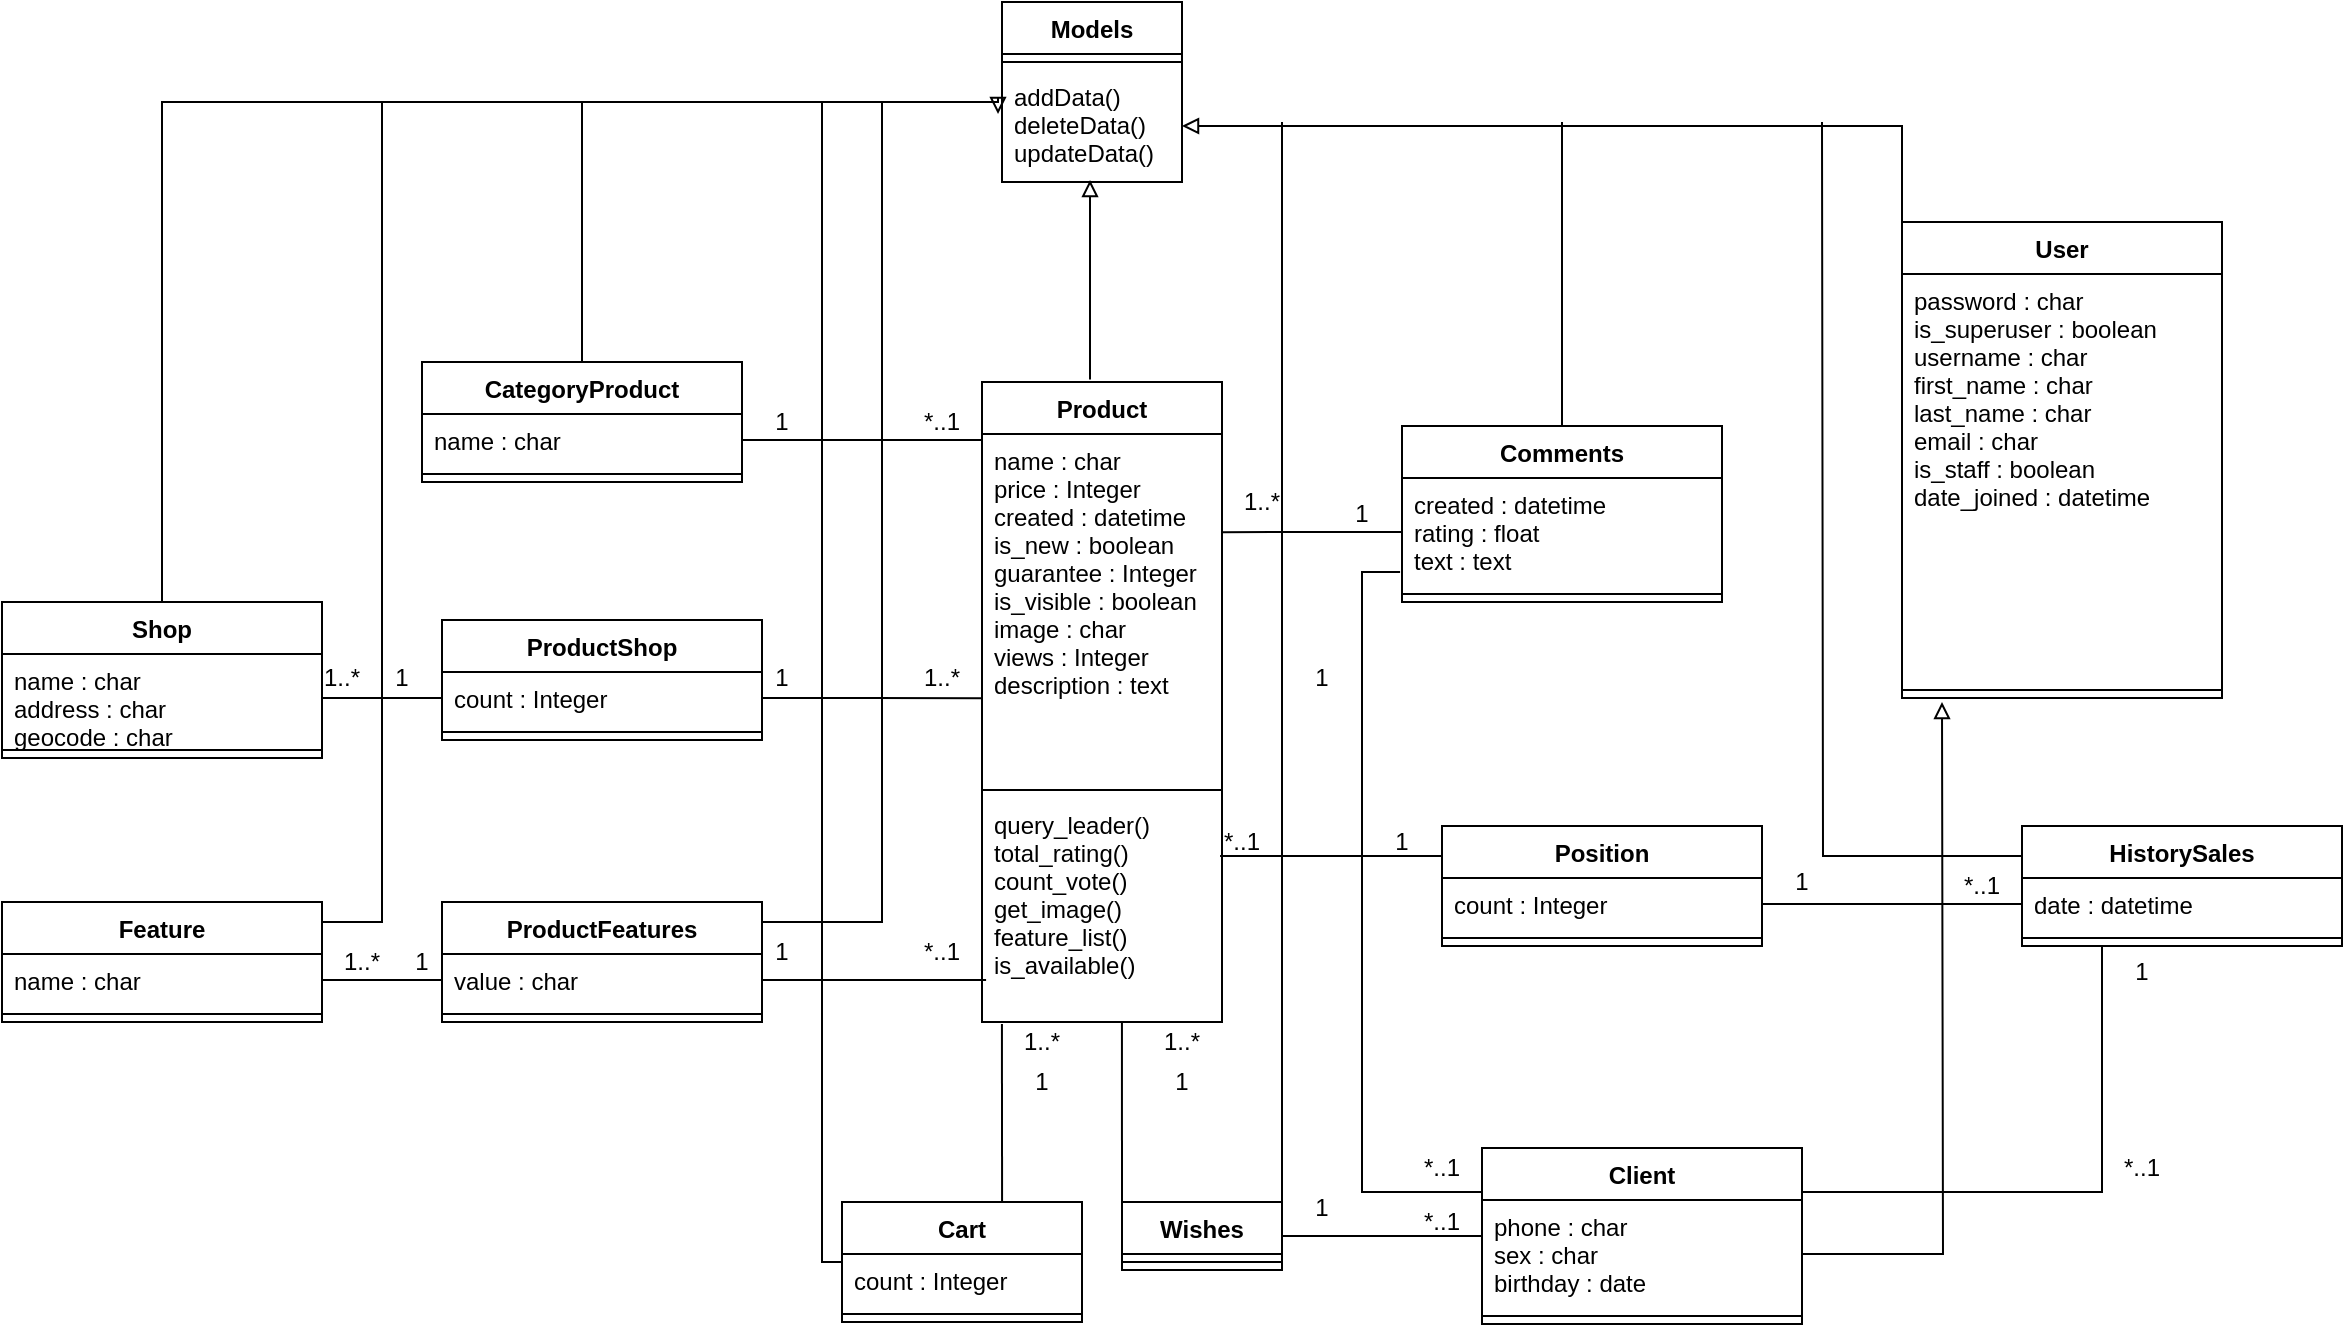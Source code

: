 <mxfile version="13.9.7" type="device"><diagram id="bhKoWs9kE6bQ-dJHyqS0" name="Page-1"><mxGraphModel dx="1689" dy="482" grid="1" gridSize="10" guides="1" tooltips="1" connect="1" arrows="1" fold="1" page="1" pageScale="1" pageWidth="827" pageHeight="1169" math="0" shadow="0"><root><mxCell id="0"/><mxCell id="1" parent="0"/><mxCell id="EFkKso5Thhe0uyuk5hUD-1" value="Models&#10;" style="swimlane;fontStyle=1;align=center;verticalAlign=top;childLayout=stackLayout;horizontal=1;startSize=26;horizontalStack=0;resizeParent=1;resizeParentMax=0;resizeLast=0;collapsible=1;marginBottom=0;" vertex="1" parent="1"><mxGeometry x="340" y="100" width="90" height="90" as="geometry"/></mxCell><mxCell id="EFkKso5Thhe0uyuk5hUD-3" value="" style="line;strokeWidth=1;fillColor=none;align=left;verticalAlign=middle;spacingTop=-1;spacingLeft=3;spacingRight=3;rotatable=0;labelPosition=right;points=[];portConstraint=eastwest;" vertex="1" parent="EFkKso5Thhe0uyuk5hUD-1"><mxGeometry y="26" width="90" height="8" as="geometry"/></mxCell><mxCell id="EFkKso5Thhe0uyuk5hUD-4" value="addData()&#10;deleteData()&#10;updateData()" style="text;strokeColor=none;fillColor=none;align=left;verticalAlign=top;spacingLeft=4;spacingRight=4;overflow=hidden;rotatable=0;points=[[0,0.5],[1,0.5]];portConstraint=eastwest;" vertex="1" parent="EFkKso5Thhe0uyuk5hUD-1"><mxGeometry y="34" width="90" height="56" as="geometry"/></mxCell><mxCell id="EFkKso5Thhe0uyuk5hUD-5" value="Product" style="swimlane;fontStyle=1;align=center;verticalAlign=top;childLayout=stackLayout;horizontal=1;startSize=26;horizontalStack=0;resizeParent=1;resizeParentMax=0;resizeLast=0;collapsible=1;marginBottom=0;" vertex="1" parent="1"><mxGeometry x="330" y="290" width="120" height="320" as="geometry"/></mxCell><mxCell id="EFkKso5Thhe0uyuk5hUD-6" value="name : char&#10;price : Integer&#10;created : datetime&#10;is_new : boolean&#10;guarantee : Integer&#10;is_visible : boolean&#10;image : char&#10;views : Integer&#10;description : text" style="text;strokeColor=none;fillColor=none;align=left;verticalAlign=top;spacingLeft=4;spacingRight=4;overflow=hidden;rotatable=0;points=[[0,0.5],[1,0.5]];portConstraint=eastwest;" vertex="1" parent="EFkKso5Thhe0uyuk5hUD-5"><mxGeometry y="26" width="120" height="174" as="geometry"/></mxCell><mxCell id="EFkKso5Thhe0uyuk5hUD-7" value="" style="line;strokeWidth=1;fillColor=none;align=left;verticalAlign=middle;spacingTop=-1;spacingLeft=3;spacingRight=3;rotatable=0;labelPosition=right;points=[];portConstraint=eastwest;" vertex="1" parent="EFkKso5Thhe0uyuk5hUD-5"><mxGeometry y="200" width="120" height="8" as="geometry"/></mxCell><mxCell id="EFkKso5Thhe0uyuk5hUD-8" value="query_leader()&#10;total_rating()&#10;count_vote()&#10;get_image()&#10;feature_list()&#10;is_available()" style="text;strokeColor=none;fillColor=none;align=left;verticalAlign=top;spacingLeft=4;spacingRight=4;overflow=hidden;rotatable=0;points=[[0,0.5],[1,0.5]];portConstraint=eastwest;" vertex="1" parent="EFkKso5Thhe0uyuk5hUD-5"><mxGeometry y="208" width="120" height="112" as="geometry"/></mxCell><mxCell id="EFkKso5Thhe0uyuk5hUD-9" value="" style="endArrow=block;html=1;exitX=0.45;exitY=-0.004;exitDx=0;exitDy=0;exitPerimeter=0;entryX=0.489;entryY=0.982;entryDx=0;entryDy=0;entryPerimeter=0;endFill=0;" edge="1" parent="1" source="EFkKso5Thhe0uyuk5hUD-5" target="EFkKso5Thhe0uyuk5hUD-4"><mxGeometry width="50" height="50" relative="1" as="geometry"><mxPoint x="220" y="300" as="sourcePoint"/><mxPoint x="270" y="250" as="targetPoint"/></mxGeometry></mxCell><mxCell id="EFkKso5Thhe0uyuk5hUD-16" style="edgeStyle=orthogonalEdgeStyle;rounded=0;orthogonalLoop=1;jettySize=auto;html=1;entryX=-0.022;entryY=0.393;entryDx=0;entryDy=0;entryPerimeter=0;endArrow=block;endFill=0;" edge="1" parent="1" source="EFkKso5Thhe0uyuk5hUD-10" target="EFkKso5Thhe0uyuk5hUD-4"><mxGeometry relative="1" as="geometry"><Array as="points"><mxPoint x="-80" y="150"/><mxPoint x="338" y="150"/></Array></mxGeometry></mxCell><mxCell id="EFkKso5Thhe0uyuk5hUD-10" value="Shop&#10;" style="swimlane;fontStyle=1;align=center;verticalAlign=top;childLayout=stackLayout;horizontal=1;startSize=26;horizontalStack=0;resizeParent=1;resizeParentMax=0;resizeLast=0;collapsible=1;marginBottom=0;" vertex="1" parent="1"><mxGeometry x="-160" y="400" width="160" height="78" as="geometry"/></mxCell><mxCell id="EFkKso5Thhe0uyuk5hUD-11" value="name : char&#10;address : char&#10;geocode : char" style="text;strokeColor=none;fillColor=none;align=left;verticalAlign=top;spacingLeft=4;spacingRight=4;overflow=hidden;rotatable=0;points=[[0,0.5],[1,0.5]];portConstraint=eastwest;" vertex="1" parent="EFkKso5Thhe0uyuk5hUD-10"><mxGeometry y="26" width="160" height="44" as="geometry"/></mxCell><mxCell id="EFkKso5Thhe0uyuk5hUD-12" value="" style="line;strokeWidth=1;fillColor=none;align=left;verticalAlign=middle;spacingTop=-1;spacingLeft=3;spacingRight=3;rotatable=0;labelPosition=right;points=[];portConstraint=eastwest;" vertex="1" parent="EFkKso5Thhe0uyuk5hUD-10"><mxGeometry y="70" width="160" height="8" as="geometry"/></mxCell><mxCell id="EFkKso5Thhe0uyuk5hUD-22" style="edgeStyle=orthogonalEdgeStyle;rounded=0;orthogonalLoop=1;jettySize=auto;html=1;exitX=0.5;exitY=0;exitDx=0;exitDy=0;endArrow=none;endFill=0;" edge="1" parent="1" source="EFkKso5Thhe0uyuk5hUD-17"><mxGeometry relative="1" as="geometry"><mxPoint x="130" y="150" as="targetPoint"/><mxPoint x="130" y="273" as="sourcePoint"/></mxGeometry></mxCell><mxCell id="EFkKso5Thhe0uyuk5hUD-17" value="CategoryProduct" style="swimlane;fontStyle=1;align=center;verticalAlign=top;childLayout=stackLayout;horizontal=1;startSize=26;horizontalStack=0;resizeParent=1;resizeParentMax=0;resizeLast=0;collapsible=1;marginBottom=0;" vertex="1" parent="1"><mxGeometry x="50" y="280" width="160" height="60" as="geometry"/></mxCell><mxCell id="EFkKso5Thhe0uyuk5hUD-18" value="name : char" style="text;strokeColor=none;fillColor=none;align=left;verticalAlign=top;spacingLeft=4;spacingRight=4;overflow=hidden;rotatable=0;points=[[0,0.5],[1,0.5]];portConstraint=eastwest;" vertex="1" parent="EFkKso5Thhe0uyuk5hUD-17"><mxGeometry y="26" width="160" height="26" as="geometry"/></mxCell><mxCell id="EFkKso5Thhe0uyuk5hUD-19" value="" style="line;strokeWidth=1;fillColor=none;align=left;verticalAlign=middle;spacingTop=-1;spacingLeft=3;spacingRight=3;rotatable=0;labelPosition=right;points=[];portConstraint=eastwest;" vertex="1" parent="EFkKso5Thhe0uyuk5hUD-17"><mxGeometry y="52" width="160" height="8" as="geometry"/></mxCell><mxCell id="EFkKso5Thhe0uyuk5hUD-24" value="ProductShop" style="swimlane;fontStyle=1;align=center;verticalAlign=top;childLayout=stackLayout;horizontal=1;startSize=26;horizontalStack=0;resizeParent=1;resizeParentMax=0;resizeLast=0;collapsible=1;marginBottom=0;" vertex="1" parent="1"><mxGeometry x="60" y="409" width="160" height="60" as="geometry"/></mxCell><mxCell id="EFkKso5Thhe0uyuk5hUD-25" value="count : Integer" style="text;strokeColor=none;fillColor=none;align=left;verticalAlign=top;spacingLeft=4;spacingRight=4;overflow=hidden;rotatable=0;points=[[0,0.5],[1,0.5]];portConstraint=eastwest;" vertex="1" parent="EFkKso5Thhe0uyuk5hUD-24"><mxGeometry y="26" width="160" height="26" as="geometry"/></mxCell><mxCell id="EFkKso5Thhe0uyuk5hUD-26" value="" style="line;strokeWidth=1;fillColor=none;align=left;verticalAlign=middle;spacingTop=-1;spacingLeft=3;spacingRight=3;rotatable=0;labelPosition=right;points=[];portConstraint=eastwest;" vertex="1" parent="EFkKso5Thhe0uyuk5hUD-24"><mxGeometry y="52" width="160" height="8" as="geometry"/></mxCell><mxCell id="EFkKso5Thhe0uyuk5hUD-28" style="edgeStyle=orthogonalEdgeStyle;rounded=0;orthogonalLoop=1;jettySize=auto;html=1;exitX=1;exitY=0.5;exitDx=0;exitDy=0;entryX=0;entryY=0.5;entryDx=0;entryDy=0;endArrow=none;endFill=0;" edge="1" parent="1" source="EFkKso5Thhe0uyuk5hUD-11" target="EFkKso5Thhe0uyuk5hUD-25"><mxGeometry relative="1" as="geometry"/></mxCell><mxCell id="EFkKso5Thhe0uyuk5hUD-33" style="edgeStyle=orthogonalEdgeStyle;rounded=0;orthogonalLoop=1;jettySize=auto;html=1;endArrow=none;endFill=0;" edge="1" parent="1" source="EFkKso5Thhe0uyuk5hUD-29"><mxGeometry relative="1" as="geometry"><mxPoint x="30" y="150" as="targetPoint"/><Array as="points"><mxPoint x="30" y="560"/></Array></mxGeometry></mxCell><mxCell id="EFkKso5Thhe0uyuk5hUD-29" value="Feature" style="swimlane;fontStyle=1;align=center;verticalAlign=top;childLayout=stackLayout;horizontal=1;startSize=26;horizontalStack=0;resizeParent=1;resizeParentMax=0;resizeLast=0;collapsible=1;marginBottom=0;" vertex="1" parent="1"><mxGeometry x="-160" y="550" width="160" height="60" as="geometry"/></mxCell><mxCell id="EFkKso5Thhe0uyuk5hUD-30" value="name : char" style="text;strokeColor=none;fillColor=none;align=left;verticalAlign=top;spacingLeft=4;spacingRight=4;overflow=hidden;rotatable=0;points=[[0,0.5],[1,0.5]];portConstraint=eastwest;" vertex="1" parent="EFkKso5Thhe0uyuk5hUD-29"><mxGeometry y="26" width="160" height="26" as="geometry"/></mxCell><mxCell id="EFkKso5Thhe0uyuk5hUD-31" value="" style="line;strokeWidth=1;fillColor=none;align=left;verticalAlign=middle;spacingTop=-1;spacingLeft=3;spacingRight=3;rotatable=0;labelPosition=right;points=[];portConstraint=eastwest;" vertex="1" parent="EFkKso5Thhe0uyuk5hUD-29"><mxGeometry y="52" width="160" height="8" as="geometry"/></mxCell><mxCell id="EFkKso5Thhe0uyuk5hUD-45" style="edgeStyle=orthogonalEdgeStyle;rounded=0;orthogonalLoop=1;jettySize=auto;html=1;endArrow=none;endFill=0;" edge="1" parent="1" source="EFkKso5Thhe0uyuk5hUD-34"><mxGeometry relative="1" as="geometry"><mxPoint x="280" y="150" as="targetPoint"/><Array as="points"><mxPoint x="280" y="560"/></Array></mxGeometry></mxCell><mxCell id="EFkKso5Thhe0uyuk5hUD-34" value="ProductFeatures" style="swimlane;fontStyle=1;align=center;verticalAlign=top;childLayout=stackLayout;horizontal=1;startSize=26;horizontalStack=0;resizeParent=1;resizeParentMax=0;resizeLast=0;collapsible=1;marginBottom=0;" vertex="1" parent="1"><mxGeometry x="60" y="550" width="160" height="60" as="geometry"/></mxCell><mxCell id="EFkKso5Thhe0uyuk5hUD-35" value="value : char" style="text;strokeColor=none;fillColor=none;align=left;verticalAlign=top;spacingLeft=4;spacingRight=4;overflow=hidden;rotatable=0;points=[[0,0.5],[1,0.5]];portConstraint=eastwest;" vertex="1" parent="EFkKso5Thhe0uyuk5hUD-34"><mxGeometry y="26" width="160" height="26" as="geometry"/></mxCell><mxCell id="EFkKso5Thhe0uyuk5hUD-36" value="" style="line;strokeWidth=1;fillColor=none;align=left;verticalAlign=middle;spacingTop=-1;spacingLeft=3;spacingRight=3;rotatable=0;labelPosition=right;points=[];portConstraint=eastwest;" vertex="1" parent="EFkKso5Thhe0uyuk5hUD-34"><mxGeometry y="52" width="160" height="8" as="geometry"/></mxCell><mxCell id="EFkKso5Thhe0uyuk5hUD-42" style="edgeStyle=orthogonalEdgeStyle;rounded=0;orthogonalLoop=1;jettySize=auto;html=1;entryX=0;entryY=0.017;entryDx=0;entryDy=0;entryPerimeter=0;endArrow=none;endFill=0;" edge="1" parent="1" source="EFkKso5Thhe0uyuk5hUD-18" target="EFkKso5Thhe0uyuk5hUD-6"><mxGeometry relative="1" as="geometry"/></mxCell><mxCell id="EFkKso5Thhe0uyuk5hUD-43" style="edgeStyle=orthogonalEdgeStyle;rounded=0;orthogonalLoop=1;jettySize=auto;html=1;entryX=0;entryY=0.759;entryDx=0;entryDy=0;entryPerimeter=0;endArrow=none;endFill=0;" edge="1" parent="1" source="EFkKso5Thhe0uyuk5hUD-25" target="EFkKso5Thhe0uyuk5hUD-6"><mxGeometry relative="1" as="geometry"/></mxCell><mxCell id="EFkKso5Thhe0uyuk5hUD-44" style="edgeStyle=orthogonalEdgeStyle;rounded=0;orthogonalLoop=1;jettySize=auto;html=1;entryX=0.017;entryY=0.813;entryDx=0;entryDy=0;entryPerimeter=0;endArrow=none;endFill=0;" edge="1" parent="1" source="EFkKso5Thhe0uyuk5hUD-35" target="EFkKso5Thhe0uyuk5hUD-8"><mxGeometry relative="1" as="geometry"/></mxCell><mxCell id="EFkKso5Thhe0uyuk5hUD-52" style="edgeStyle=orthogonalEdgeStyle;rounded=0;orthogonalLoop=1;jettySize=auto;html=1;entryX=0.083;entryY=1.009;entryDx=0;entryDy=0;entryPerimeter=0;endArrow=none;endFill=0;exitX=0.667;exitY=0.017;exitDx=0;exitDy=0;exitPerimeter=0;" edge="1" parent="1" source="EFkKso5Thhe0uyuk5hUD-46" target="EFkKso5Thhe0uyuk5hUD-8"><mxGeometry relative="1" as="geometry"/></mxCell><mxCell id="EFkKso5Thhe0uyuk5hUD-53" style="edgeStyle=orthogonalEdgeStyle;rounded=0;orthogonalLoop=1;jettySize=auto;html=1;endArrow=none;endFill=0;" edge="1" parent="1" source="EFkKso5Thhe0uyuk5hUD-46"><mxGeometry relative="1" as="geometry"><mxPoint x="240" y="150" as="targetPoint"/><Array as="points"><mxPoint x="250" y="730"/><mxPoint x="250" y="150"/></Array></mxGeometry></mxCell><mxCell id="EFkKso5Thhe0uyuk5hUD-46" value="Cart" style="swimlane;fontStyle=1;align=center;verticalAlign=top;childLayout=stackLayout;horizontal=1;startSize=26;horizontalStack=0;resizeParent=1;resizeParentMax=0;resizeLast=0;collapsible=1;marginBottom=0;" vertex="1" parent="1"><mxGeometry x="260" y="700" width="120" height="60" as="geometry"/></mxCell><mxCell id="EFkKso5Thhe0uyuk5hUD-47" value="count : Integer" style="text;strokeColor=none;fillColor=none;align=left;verticalAlign=top;spacingLeft=4;spacingRight=4;overflow=hidden;rotatable=0;points=[[0,0.5],[1,0.5]];portConstraint=eastwest;" vertex="1" parent="EFkKso5Thhe0uyuk5hUD-46"><mxGeometry y="26" width="120" height="26" as="geometry"/></mxCell><mxCell id="EFkKso5Thhe0uyuk5hUD-48" value="" style="line;strokeWidth=1;fillColor=none;align=left;verticalAlign=middle;spacingTop=-1;spacingLeft=3;spacingRight=3;rotatable=0;labelPosition=right;points=[];portConstraint=eastwest;" vertex="1" parent="EFkKso5Thhe0uyuk5hUD-46"><mxGeometry y="52" width="120" height="8" as="geometry"/></mxCell><mxCell id="EFkKso5Thhe0uyuk5hUD-65" style="edgeStyle=orthogonalEdgeStyle;rounded=0;orthogonalLoop=1;jettySize=auto;html=1;entryX=0;entryY=0.5;entryDx=0;entryDy=0;endArrow=none;endFill=0;" edge="1" parent="1" source="EFkKso5Thhe0uyuk5hUD-54" target="EFkKso5Thhe0uyuk5hUD-61"><mxGeometry relative="1" as="geometry"/></mxCell><mxCell id="EFkKso5Thhe0uyuk5hUD-111" style="edgeStyle=orthogonalEdgeStyle;rounded=0;orthogonalLoop=1;jettySize=auto;html=1;exitX=0;exitY=0;exitDx=0;exitDy=0;entryX=0.583;entryY=1;entryDx=0;entryDy=0;entryPerimeter=0;endArrow=none;endFill=0;" edge="1" parent="1" source="EFkKso5Thhe0uyuk5hUD-54" target="EFkKso5Thhe0uyuk5hUD-8"><mxGeometry relative="1" as="geometry"/></mxCell><mxCell id="EFkKso5Thhe0uyuk5hUD-117" style="edgeStyle=orthogonalEdgeStyle;rounded=0;orthogonalLoop=1;jettySize=auto;html=1;exitX=1;exitY=0;exitDx=0;exitDy=0;endArrow=none;endFill=0;" edge="1" parent="1" source="EFkKso5Thhe0uyuk5hUD-54"><mxGeometry relative="1" as="geometry"><mxPoint x="480" y="160" as="targetPoint"/></mxGeometry></mxCell><mxCell id="EFkKso5Thhe0uyuk5hUD-54" value="Wishes&#10;" style="swimlane;fontStyle=1;align=center;verticalAlign=top;childLayout=stackLayout;horizontal=1;startSize=26;horizontalStack=0;resizeParent=1;resizeParentMax=0;resizeLast=0;collapsible=1;marginBottom=0;" vertex="1" parent="1"><mxGeometry x="400" y="700" width="80" height="34" as="geometry"/></mxCell><mxCell id="EFkKso5Thhe0uyuk5hUD-56" value="" style="line;strokeWidth=1;fillColor=none;align=left;verticalAlign=middle;spacingTop=-1;spacingLeft=3;spacingRight=3;rotatable=0;labelPosition=right;points=[];portConstraint=eastwest;" vertex="1" parent="EFkKso5Thhe0uyuk5hUD-54"><mxGeometry y="26" width="80" height="8" as="geometry"/></mxCell><mxCell id="EFkKso5Thhe0uyuk5hUD-78" style="edgeStyle=orthogonalEdgeStyle;rounded=0;orthogonalLoop=1;jettySize=auto;html=1;exitX=1;exitY=0.25;exitDx=0;exitDy=0;entryX=0.25;entryY=1;entryDx=0;entryDy=0;endArrow=none;endFill=0;" edge="1" parent="1" source="EFkKso5Thhe0uyuk5hUD-61" target="EFkKso5Thhe0uyuk5hUD-72"><mxGeometry relative="1" as="geometry"/></mxCell><mxCell id="EFkKso5Thhe0uyuk5hUD-92" style="edgeStyle=orthogonalEdgeStyle;rounded=0;orthogonalLoop=1;jettySize=auto;html=1;exitX=0;exitY=0.25;exitDx=0;exitDy=0;entryX=-0.006;entryY=0.87;entryDx=0;entryDy=0;entryPerimeter=0;endArrow=none;endFill=0;" edge="1" parent="1" source="EFkKso5Thhe0uyuk5hUD-61" target="EFkKso5Thhe0uyuk5hUD-88"><mxGeometry relative="1" as="geometry"/></mxCell><mxCell id="EFkKso5Thhe0uyuk5hUD-61" value="Client" style="swimlane;fontStyle=1;align=center;verticalAlign=top;childLayout=stackLayout;horizontal=1;startSize=26;horizontalStack=0;resizeParent=1;resizeParentMax=0;resizeLast=0;collapsible=1;marginBottom=0;" vertex="1" parent="1"><mxGeometry x="580" y="673" width="160" height="88" as="geometry"/></mxCell><mxCell id="EFkKso5Thhe0uyuk5hUD-62" value="phone : char&#10;sex : char&#10;birthday : date" style="text;strokeColor=none;fillColor=none;align=left;verticalAlign=top;spacingLeft=4;spacingRight=4;overflow=hidden;rotatable=0;points=[[0,0.5],[1,0.5]];portConstraint=eastwest;" vertex="1" parent="EFkKso5Thhe0uyuk5hUD-61"><mxGeometry y="26" width="160" height="54" as="geometry"/></mxCell><mxCell id="EFkKso5Thhe0uyuk5hUD-63" value="" style="line;strokeWidth=1;fillColor=none;align=left;verticalAlign=middle;spacingTop=-1;spacingLeft=3;spacingRight=3;rotatable=0;labelPosition=right;points=[];portConstraint=eastwest;" vertex="1" parent="EFkKso5Thhe0uyuk5hUD-61"><mxGeometry y="80" width="160" height="8" as="geometry"/></mxCell><mxCell id="EFkKso5Thhe0uyuk5hUD-71" style="edgeStyle=orthogonalEdgeStyle;rounded=0;orthogonalLoop=1;jettySize=auto;html=1;exitX=0;exitY=0.25;exitDx=0;exitDy=0;entryX=0.992;entryY=0.259;entryDx=0;entryDy=0;entryPerimeter=0;endArrow=none;endFill=0;" edge="1" parent="1" source="EFkKso5Thhe0uyuk5hUD-66" target="EFkKso5Thhe0uyuk5hUD-8"><mxGeometry relative="1" as="geometry"/></mxCell><mxCell id="EFkKso5Thhe0uyuk5hUD-66" value="Position" style="swimlane;fontStyle=1;align=center;verticalAlign=top;childLayout=stackLayout;horizontal=1;startSize=26;horizontalStack=0;resizeParent=1;resizeParentMax=0;resizeLast=0;collapsible=1;marginBottom=0;" vertex="1" parent="1"><mxGeometry x="560" y="512" width="160" height="60" as="geometry"/></mxCell><mxCell id="EFkKso5Thhe0uyuk5hUD-67" value="count : Integer" style="text;strokeColor=none;fillColor=none;align=left;verticalAlign=top;spacingLeft=4;spacingRight=4;overflow=hidden;rotatable=0;points=[[0,0.5],[1,0.5]];portConstraint=eastwest;" vertex="1" parent="EFkKso5Thhe0uyuk5hUD-66"><mxGeometry y="26" width="160" height="26" as="geometry"/></mxCell><mxCell id="EFkKso5Thhe0uyuk5hUD-68" value="" style="line;strokeWidth=1;fillColor=none;align=left;verticalAlign=middle;spacingTop=-1;spacingLeft=3;spacingRight=3;rotatable=0;labelPosition=right;points=[];portConstraint=eastwest;" vertex="1" parent="EFkKso5Thhe0uyuk5hUD-66"><mxGeometry y="52" width="160" height="8" as="geometry"/></mxCell><mxCell id="EFkKso5Thhe0uyuk5hUD-86" style="edgeStyle=orthogonalEdgeStyle;rounded=0;orthogonalLoop=1;jettySize=auto;html=1;exitX=0;exitY=0.25;exitDx=0;exitDy=0;endArrow=none;endFill=0;" edge="1" parent="1" source="EFkKso5Thhe0uyuk5hUD-72"><mxGeometry relative="1" as="geometry"><mxPoint x="750" y="160" as="targetPoint"/></mxGeometry></mxCell><mxCell id="EFkKso5Thhe0uyuk5hUD-72" value="HistorySales" style="swimlane;fontStyle=1;align=center;verticalAlign=top;childLayout=stackLayout;horizontal=1;startSize=26;horizontalStack=0;resizeParent=1;resizeParentMax=0;resizeLast=0;collapsible=1;marginBottom=0;" vertex="1" parent="1"><mxGeometry x="850" y="512" width="160" height="60" as="geometry"/></mxCell><mxCell id="EFkKso5Thhe0uyuk5hUD-73" value="date : datetime" style="text;strokeColor=none;fillColor=none;align=left;verticalAlign=top;spacingLeft=4;spacingRight=4;overflow=hidden;rotatable=0;points=[[0,0.5],[1,0.5]];portConstraint=eastwest;" vertex="1" parent="EFkKso5Thhe0uyuk5hUD-72"><mxGeometry y="26" width="160" height="26" as="geometry"/></mxCell><mxCell id="EFkKso5Thhe0uyuk5hUD-74" value="" style="line;strokeWidth=1;fillColor=none;align=left;verticalAlign=middle;spacingTop=-1;spacingLeft=3;spacingRight=3;rotatable=0;labelPosition=right;points=[];portConstraint=eastwest;" vertex="1" parent="EFkKso5Thhe0uyuk5hUD-72"><mxGeometry y="52" width="160" height="8" as="geometry"/></mxCell><mxCell id="EFkKso5Thhe0uyuk5hUD-77" style="edgeStyle=orthogonalEdgeStyle;rounded=0;orthogonalLoop=1;jettySize=auto;html=1;entryX=0;entryY=0.5;entryDx=0;entryDy=0;endArrow=none;endFill=0;" edge="1" parent="1" source="EFkKso5Thhe0uyuk5hUD-67" target="EFkKso5Thhe0uyuk5hUD-73"><mxGeometry relative="1" as="geometry"/></mxCell><mxCell id="EFkKso5Thhe0uyuk5hUD-84" style="edgeStyle=orthogonalEdgeStyle;rounded=0;orthogonalLoop=1;jettySize=auto;html=1;exitX=0;exitY=0;exitDx=0;exitDy=0;entryX=1;entryY=0.5;entryDx=0;entryDy=0;endArrow=block;endFill=0;" edge="1" parent="1" source="EFkKso5Thhe0uyuk5hUD-79" target="EFkKso5Thhe0uyuk5hUD-4"><mxGeometry relative="1" as="geometry"/></mxCell><mxCell id="EFkKso5Thhe0uyuk5hUD-79" value="User" style="swimlane;fontStyle=1;align=center;verticalAlign=top;childLayout=stackLayout;horizontal=1;startSize=26;horizontalStack=0;resizeParent=1;resizeParentMax=0;resizeLast=0;collapsible=1;marginBottom=0;" vertex="1" parent="1"><mxGeometry x="790" y="210" width="160" height="238" as="geometry"/></mxCell><mxCell id="EFkKso5Thhe0uyuk5hUD-80" value="password : char&#10;is_superuser : boolean&#10;username : char&#10;first_name : char&#10;last_name : char&#10;email : char&#10;is_staff : boolean&#10;date_joined : datetime" style="text;strokeColor=none;fillColor=none;align=left;verticalAlign=top;spacingLeft=4;spacingRight=4;overflow=hidden;rotatable=0;points=[[0,0.5],[1,0.5]];portConstraint=eastwest;" vertex="1" parent="EFkKso5Thhe0uyuk5hUD-79"><mxGeometry y="26" width="160" height="204" as="geometry"/></mxCell><mxCell id="EFkKso5Thhe0uyuk5hUD-81" value="" style="line;strokeWidth=1;fillColor=none;align=left;verticalAlign=middle;spacingTop=-1;spacingLeft=3;spacingRight=3;rotatable=0;labelPosition=right;points=[];portConstraint=eastwest;" vertex="1" parent="EFkKso5Thhe0uyuk5hUD-79"><mxGeometry y="230" width="160" height="8" as="geometry"/></mxCell><mxCell id="EFkKso5Thhe0uyuk5hUD-93" style="edgeStyle=orthogonalEdgeStyle;rounded=0;orthogonalLoop=1;jettySize=auto;html=1;exitX=0.5;exitY=0;exitDx=0;exitDy=0;endArrow=none;endFill=0;" edge="1" parent="1" source="EFkKso5Thhe0uyuk5hUD-87"><mxGeometry relative="1" as="geometry"><mxPoint x="620" y="160" as="targetPoint"/></mxGeometry></mxCell><mxCell id="EFkKso5Thhe0uyuk5hUD-87" value="Comments" style="swimlane;fontStyle=1;align=center;verticalAlign=top;childLayout=stackLayout;horizontal=1;startSize=26;horizontalStack=0;resizeParent=1;resizeParentMax=0;resizeLast=0;collapsible=1;marginBottom=0;" vertex="1" parent="1"><mxGeometry x="540" y="312" width="160" height="88" as="geometry"/></mxCell><mxCell id="EFkKso5Thhe0uyuk5hUD-88" value="created : datetime&#10;rating : float&#10;text : text" style="text;strokeColor=none;fillColor=none;align=left;verticalAlign=top;spacingLeft=4;spacingRight=4;overflow=hidden;rotatable=0;points=[[0,0.5],[1,0.5]];portConstraint=eastwest;" vertex="1" parent="EFkKso5Thhe0uyuk5hUD-87"><mxGeometry y="26" width="160" height="54" as="geometry"/></mxCell><mxCell id="EFkKso5Thhe0uyuk5hUD-89" value="" style="line;strokeWidth=1;fillColor=none;align=left;verticalAlign=middle;spacingTop=-1;spacingLeft=3;spacingRight=3;rotatable=0;labelPosition=right;points=[];portConstraint=eastwest;" vertex="1" parent="EFkKso5Thhe0uyuk5hUD-87"><mxGeometry y="80" width="160" height="8" as="geometry"/></mxCell><mxCell id="EFkKso5Thhe0uyuk5hUD-91" style="edgeStyle=orthogonalEdgeStyle;rounded=0;orthogonalLoop=1;jettySize=auto;html=1;exitX=0;exitY=0.5;exitDx=0;exitDy=0;entryX=1;entryY=0.282;entryDx=0;entryDy=0;entryPerimeter=0;endArrow=none;endFill=0;" edge="1" parent="1" source="EFkKso5Thhe0uyuk5hUD-118" target="EFkKso5Thhe0uyuk5hUD-6"><mxGeometry relative="1" as="geometry"/></mxCell><mxCell id="EFkKso5Thhe0uyuk5hUD-94" value="1..*" style="text;html=1;strokeColor=none;fillColor=none;align=center;verticalAlign=middle;whiteSpace=wrap;rounded=0;" vertex="1" parent="1"><mxGeometry x="-10" y="428" width="40" height="20" as="geometry"/></mxCell><mxCell id="EFkKso5Thhe0uyuk5hUD-95" value="1" style="text;html=1;strokeColor=none;fillColor=none;align=center;verticalAlign=middle;whiteSpace=wrap;rounded=0;" vertex="1" parent="1"><mxGeometry x="20" y="428" width="40" height="20" as="geometry"/></mxCell><mxCell id="EFkKso5Thhe0uyuk5hUD-99" style="edgeStyle=orthogonalEdgeStyle;rounded=0;orthogonalLoop=1;jettySize=auto;html=1;entryX=0;entryY=0.5;entryDx=0;entryDy=0;endArrow=none;endFill=0;" edge="1" parent="1" source="EFkKso5Thhe0uyuk5hUD-30" target="EFkKso5Thhe0uyuk5hUD-35"><mxGeometry relative="1" as="geometry"/></mxCell><mxCell id="EFkKso5Thhe0uyuk5hUD-100" value="1" style="text;html=1;strokeColor=none;fillColor=none;align=center;verticalAlign=middle;whiteSpace=wrap;rounded=0;" vertex="1" parent="1"><mxGeometry x="30" y="570" width="40" height="20" as="geometry"/></mxCell><mxCell id="EFkKso5Thhe0uyuk5hUD-101" value="1..*" style="text;html=1;strokeColor=none;fillColor=none;align=center;verticalAlign=middle;whiteSpace=wrap;rounded=0;" vertex="1" parent="1"><mxGeometry y="570" width="40" height="20" as="geometry"/></mxCell><mxCell id="EFkKso5Thhe0uyuk5hUD-102" value="1" style="text;html=1;strokeColor=none;fillColor=none;align=center;verticalAlign=middle;whiteSpace=wrap;rounded=0;" vertex="1" parent="1"><mxGeometry x="210" y="565" width="40" height="20" as="geometry"/></mxCell><mxCell id="EFkKso5Thhe0uyuk5hUD-103" value="*..1" style="text;html=1;strokeColor=none;fillColor=none;align=center;verticalAlign=middle;whiteSpace=wrap;rounded=0;" vertex="1" parent="1"><mxGeometry x="290" y="565" width="40" height="20" as="geometry"/></mxCell><mxCell id="EFkKso5Thhe0uyuk5hUD-104" value="1" style="text;html=1;strokeColor=none;fillColor=none;align=center;verticalAlign=middle;whiteSpace=wrap;rounded=0;" vertex="1" parent="1"><mxGeometry x="210" y="300" width="40" height="20" as="geometry"/></mxCell><mxCell id="EFkKso5Thhe0uyuk5hUD-105" value="*..1" style="text;html=1;strokeColor=none;fillColor=none;align=center;verticalAlign=middle;whiteSpace=wrap;rounded=0;" vertex="1" parent="1"><mxGeometry x="290" y="300" width="40" height="20" as="geometry"/></mxCell><mxCell id="EFkKso5Thhe0uyuk5hUD-106" value="1..*" style="text;html=1;strokeColor=none;fillColor=none;align=center;verticalAlign=middle;whiteSpace=wrap;rounded=0;" vertex="1" parent="1"><mxGeometry x="290" y="428" width="40" height="20" as="geometry"/></mxCell><mxCell id="EFkKso5Thhe0uyuk5hUD-107" value="1" style="text;html=1;strokeColor=none;fillColor=none;align=center;verticalAlign=middle;whiteSpace=wrap;rounded=0;" vertex="1" parent="1"><mxGeometry x="210" y="428" width="40" height="20" as="geometry"/></mxCell><mxCell id="EFkKso5Thhe0uyuk5hUD-109" value="1..*" style="text;html=1;strokeColor=none;fillColor=none;align=center;verticalAlign=middle;whiteSpace=wrap;rounded=0;" vertex="1" parent="1"><mxGeometry x="340" y="610" width="40" height="20" as="geometry"/></mxCell><mxCell id="EFkKso5Thhe0uyuk5hUD-110" value="1..*" style="text;html=1;strokeColor=none;fillColor=none;align=center;verticalAlign=middle;whiteSpace=wrap;rounded=0;" vertex="1" parent="1"><mxGeometry x="410" y="610" width="40" height="20" as="geometry"/></mxCell><mxCell id="EFkKso5Thhe0uyuk5hUD-112" value="1" style="text;html=1;strokeColor=none;fillColor=none;align=center;verticalAlign=middle;whiteSpace=wrap;rounded=0;" vertex="1" parent="1"><mxGeometry x="340" y="630" width="40" height="20" as="geometry"/></mxCell><mxCell id="EFkKso5Thhe0uyuk5hUD-113" value="1" style="text;html=1;strokeColor=none;fillColor=none;align=center;verticalAlign=middle;whiteSpace=wrap;rounded=0;" vertex="1" parent="1"><mxGeometry x="410" y="630" width="40" height="20" as="geometry"/></mxCell><mxCell id="EFkKso5Thhe0uyuk5hUD-114" value="1" style="text;html=1;strokeColor=none;fillColor=none;align=center;verticalAlign=middle;whiteSpace=wrap;rounded=0;" vertex="1" parent="1"><mxGeometry x="480" y="693" width="40" height="20" as="geometry"/></mxCell><mxCell id="EFkKso5Thhe0uyuk5hUD-115" value="*..1" style="text;html=1;strokeColor=none;fillColor=none;align=center;verticalAlign=middle;whiteSpace=wrap;rounded=0;" vertex="1" parent="1"><mxGeometry x="540" y="700" width="40" height="20" as="geometry"/></mxCell><mxCell id="EFkKso5Thhe0uyuk5hUD-116" value="*..1" style="text;html=1;strokeColor=none;fillColor=none;align=center;verticalAlign=middle;whiteSpace=wrap;rounded=0;" vertex="1" parent="1"><mxGeometry x="540" y="673" width="40" height="20" as="geometry"/></mxCell><mxCell id="EFkKso5Thhe0uyuk5hUD-118" value="1..*" style="text;html=1;strokeColor=none;fillColor=none;align=center;verticalAlign=middle;whiteSpace=wrap;rounded=0;" vertex="1" parent="1"><mxGeometry x="450" y="340" width="40" height="20" as="geometry"/></mxCell><mxCell id="EFkKso5Thhe0uyuk5hUD-122" style="edgeStyle=orthogonalEdgeStyle;rounded=0;orthogonalLoop=1;jettySize=auto;html=1;entryX=1;entryY=0.282;entryDx=0;entryDy=0;entryPerimeter=0;endArrow=none;endFill=0;" edge="1" parent="1" source="EFkKso5Thhe0uyuk5hUD-88" target="EFkKso5Thhe0uyuk5hUD-6"><mxGeometry relative="1" as="geometry"/></mxCell><mxCell id="EFkKso5Thhe0uyuk5hUD-123" value="1" style="text;html=1;strokeColor=none;fillColor=none;align=center;verticalAlign=middle;whiteSpace=wrap;rounded=0;" vertex="1" parent="1"><mxGeometry x="520" y="510" width="40" height="20" as="geometry"/></mxCell><mxCell id="EFkKso5Thhe0uyuk5hUD-124" value="1" style="text;html=1;strokeColor=none;fillColor=none;align=center;verticalAlign=middle;whiteSpace=wrap;rounded=0;" vertex="1" parent="1"><mxGeometry x="720" y="530" width="40" height="20" as="geometry"/></mxCell><mxCell id="EFkKso5Thhe0uyuk5hUD-125" value="1" style="text;html=1;strokeColor=none;fillColor=none;align=center;verticalAlign=middle;whiteSpace=wrap;rounded=0;" vertex="1" parent="1"><mxGeometry x="890" y="575" width="40" height="20" as="geometry"/></mxCell><mxCell id="EFkKso5Thhe0uyuk5hUD-126" value="*..1" style="text;html=1;strokeColor=none;fillColor=none;align=center;verticalAlign=middle;whiteSpace=wrap;rounded=0;" vertex="1" parent="1"><mxGeometry x="890" y="673" width="40" height="20" as="geometry"/></mxCell><mxCell id="EFkKso5Thhe0uyuk5hUD-127" value="1" style="text;html=1;strokeColor=none;fillColor=none;align=center;verticalAlign=middle;whiteSpace=wrap;rounded=0;" vertex="1" parent="1"><mxGeometry x="500" y="346" width="40" height="20" as="geometry"/></mxCell><mxCell id="EFkKso5Thhe0uyuk5hUD-128" value="*..1" style="text;html=1;strokeColor=none;fillColor=none;align=center;verticalAlign=middle;whiteSpace=wrap;rounded=0;" vertex="1" parent="1"><mxGeometry x="440" y="510" width="40" height="20" as="geometry"/></mxCell><mxCell id="EFkKso5Thhe0uyuk5hUD-129" value="1" style="text;html=1;strokeColor=none;fillColor=none;align=center;verticalAlign=middle;whiteSpace=wrap;rounded=0;" vertex="1" parent="1"><mxGeometry x="480" y="428" width="40" height="20" as="geometry"/></mxCell><mxCell id="EFkKso5Thhe0uyuk5hUD-130" value="*..1" style="text;html=1;strokeColor=none;fillColor=none;align=center;verticalAlign=middle;whiteSpace=wrap;rounded=0;" vertex="1" parent="1"><mxGeometry x="810" y="532" width="40" height="20" as="geometry"/></mxCell><mxCell id="EFkKso5Thhe0uyuk5hUD-132" style="edgeStyle=orthogonalEdgeStyle;rounded=0;orthogonalLoop=1;jettySize=auto;html=1;endArrow=block;endFill=0;" edge="1" parent="1" source="EFkKso5Thhe0uyuk5hUD-62"><mxGeometry relative="1" as="geometry"><mxPoint x="810" y="450" as="targetPoint"/></mxGeometry></mxCell></root></mxGraphModel></diagram></mxfile>